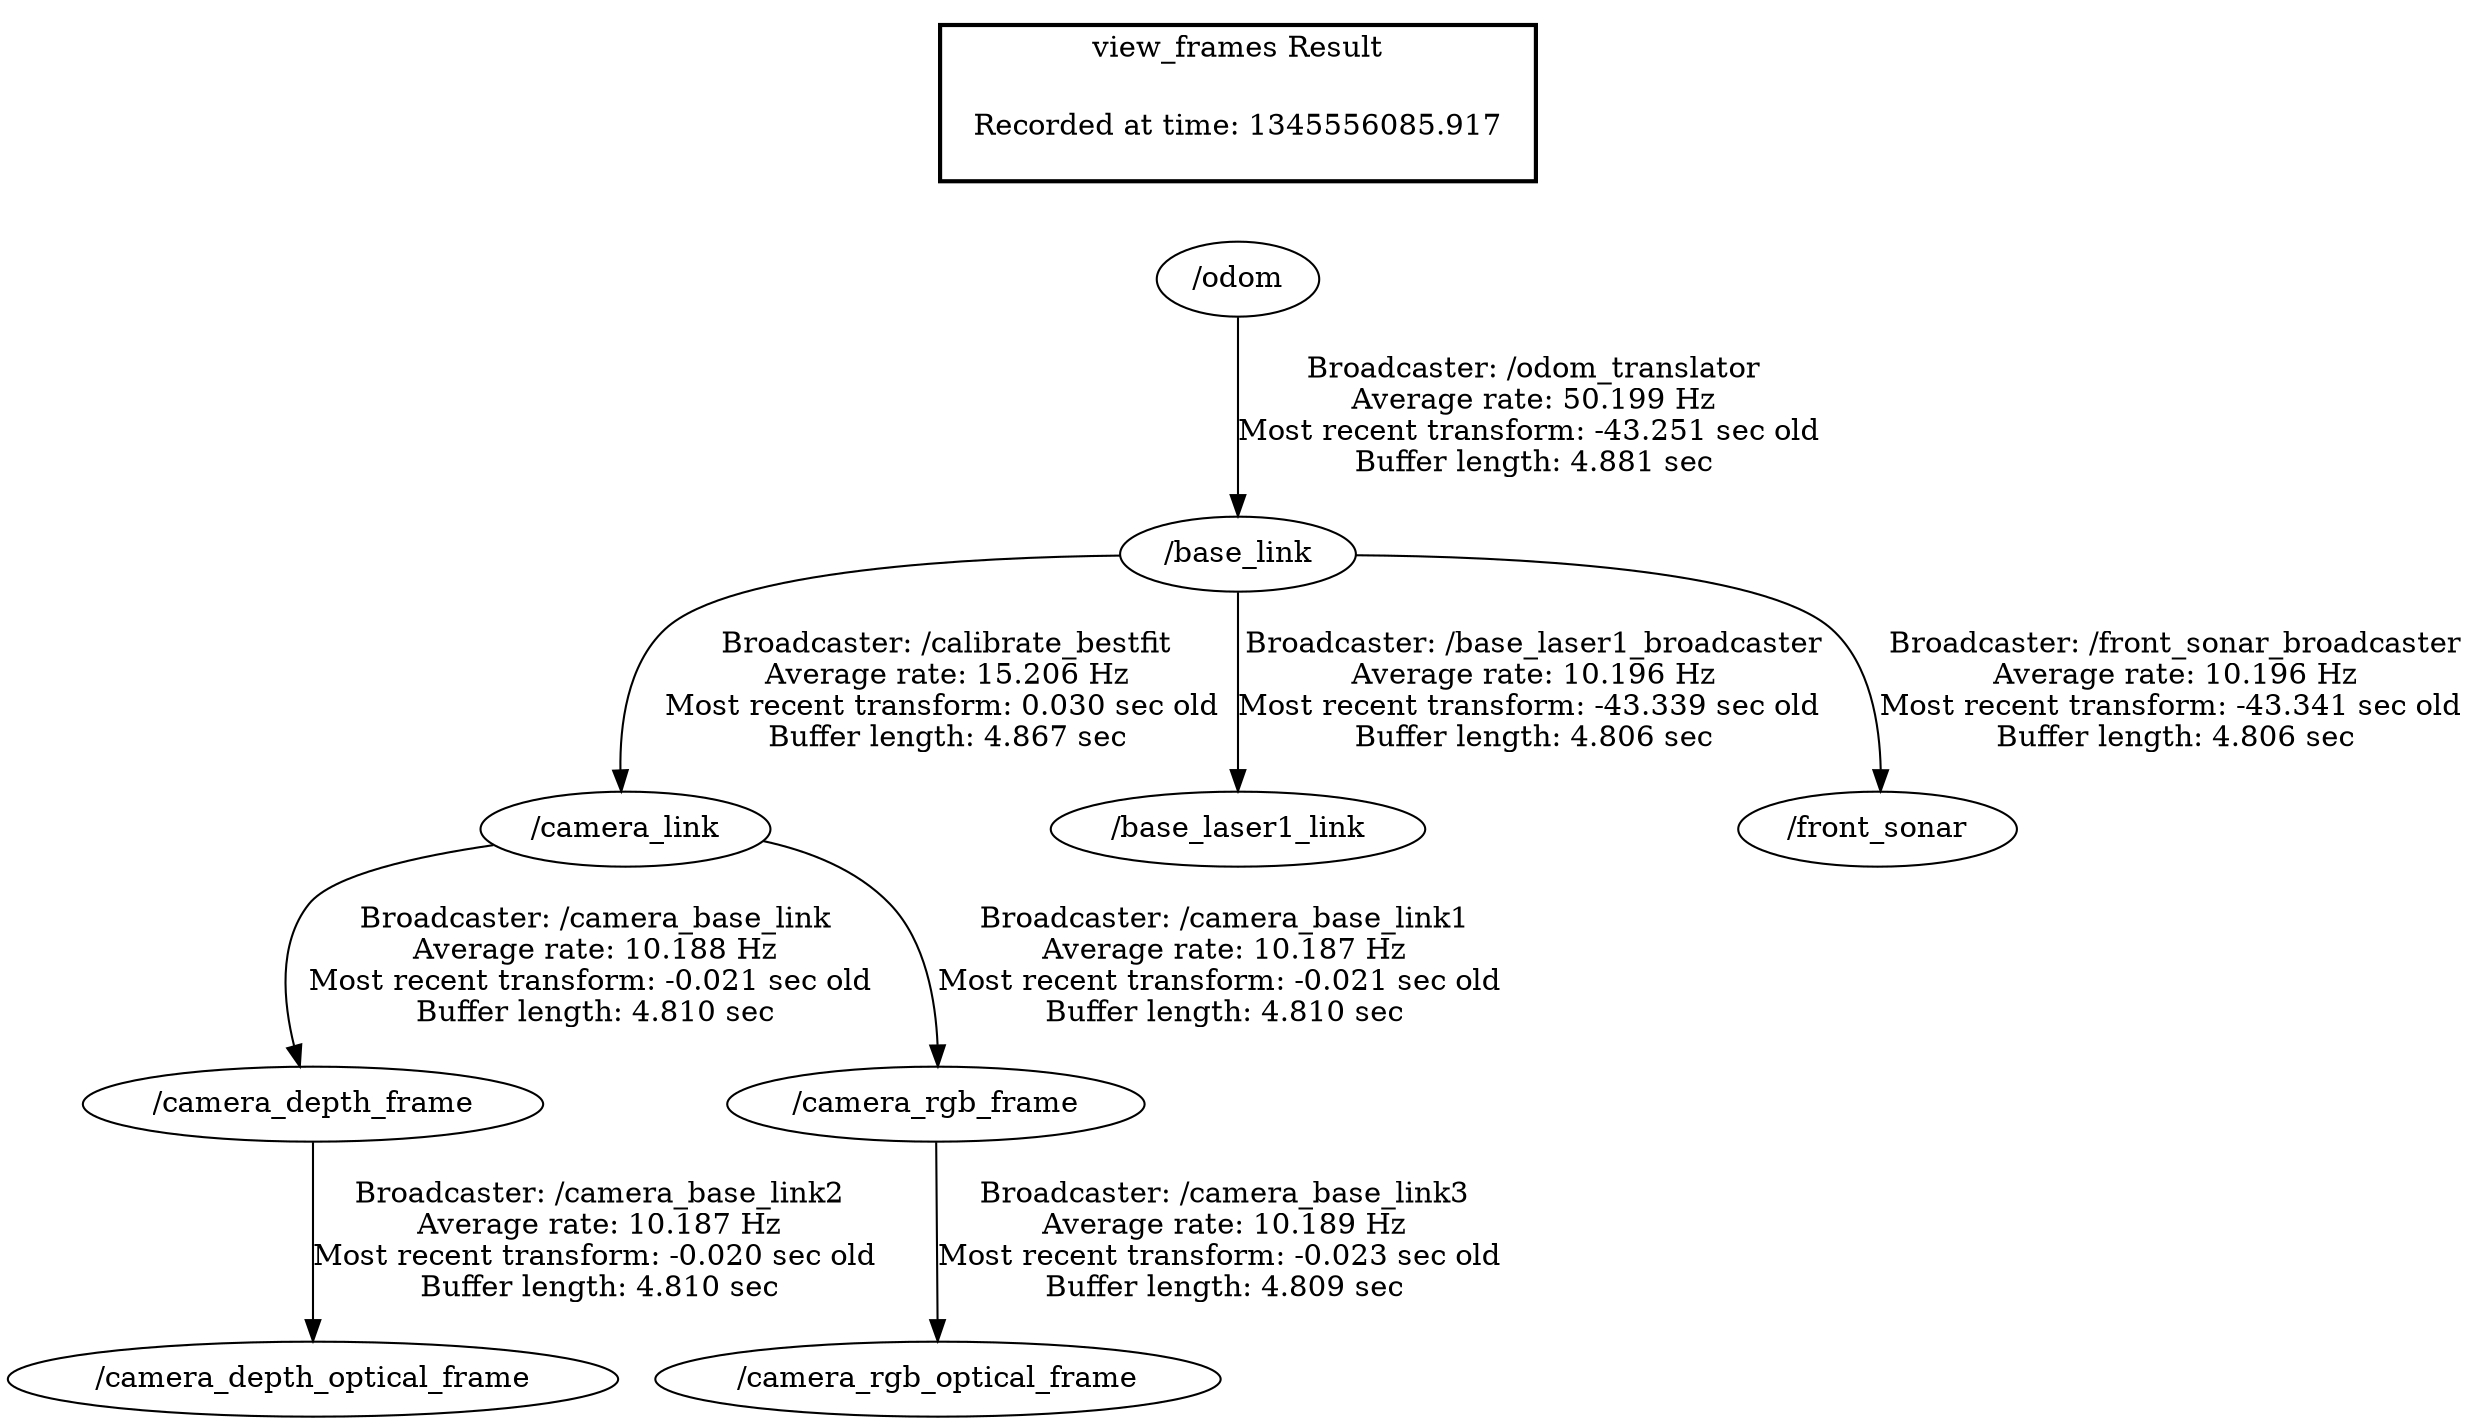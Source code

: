 digraph G {
"/base_link" -> "/camera_link"[label="Broadcaster: /calibrate_bestfit\nAverage rate: 15.206 Hz\nMost recent transform: 0.030 sec old \nBuffer length: 4.867 sec\n"];
"/odom" -> "/base_link"[label="Broadcaster: /odom_translator\nAverage rate: 50.199 Hz\nMost recent transform: -43.251 sec old \nBuffer length: 4.881 sec\n"];
"/camera_depth_frame" -> "/camera_depth_optical_frame"[label="Broadcaster: /camera_base_link2\nAverage rate: 10.187 Hz\nMost recent transform: -0.020 sec old \nBuffer length: 4.810 sec\n"];
"/camera_link" -> "/camera_depth_frame"[label="Broadcaster: /camera_base_link\nAverage rate: 10.188 Hz\nMost recent transform: -0.021 sec old \nBuffer length: 4.810 sec\n"];
"/camera_link" -> "/camera_rgb_frame"[label="Broadcaster: /camera_base_link1\nAverage rate: 10.187 Hz\nMost recent transform: -0.021 sec old \nBuffer length: 4.810 sec\n"];
"/camera_rgb_frame" -> "/camera_rgb_optical_frame"[label="Broadcaster: /camera_base_link3\nAverage rate: 10.189 Hz\nMost recent transform: -0.023 sec old \nBuffer length: 4.809 sec\n"];
"/base_link" -> "/base_laser1_link"[label="Broadcaster: /base_laser1_broadcaster\nAverage rate: 10.196 Hz\nMost recent transform: -43.339 sec old \nBuffer length: 4.806 sec\n"];
"/base_link" -> "/front_sonar"[label="Broadcaster: /front_sonar_broadcaster\nAverage rate: 10.196 Hz\nMost recent transform: -43.341 sec old \nBuffer length: 4.806 sec\n"];
edge [style=invis];
 subgraph cluster_legend { style=bold; color=black; label ="view_frames Result";
"Recorded at time: 1345556085.917"[ shape=plaintext ] ;
 }->"/odom";
}
